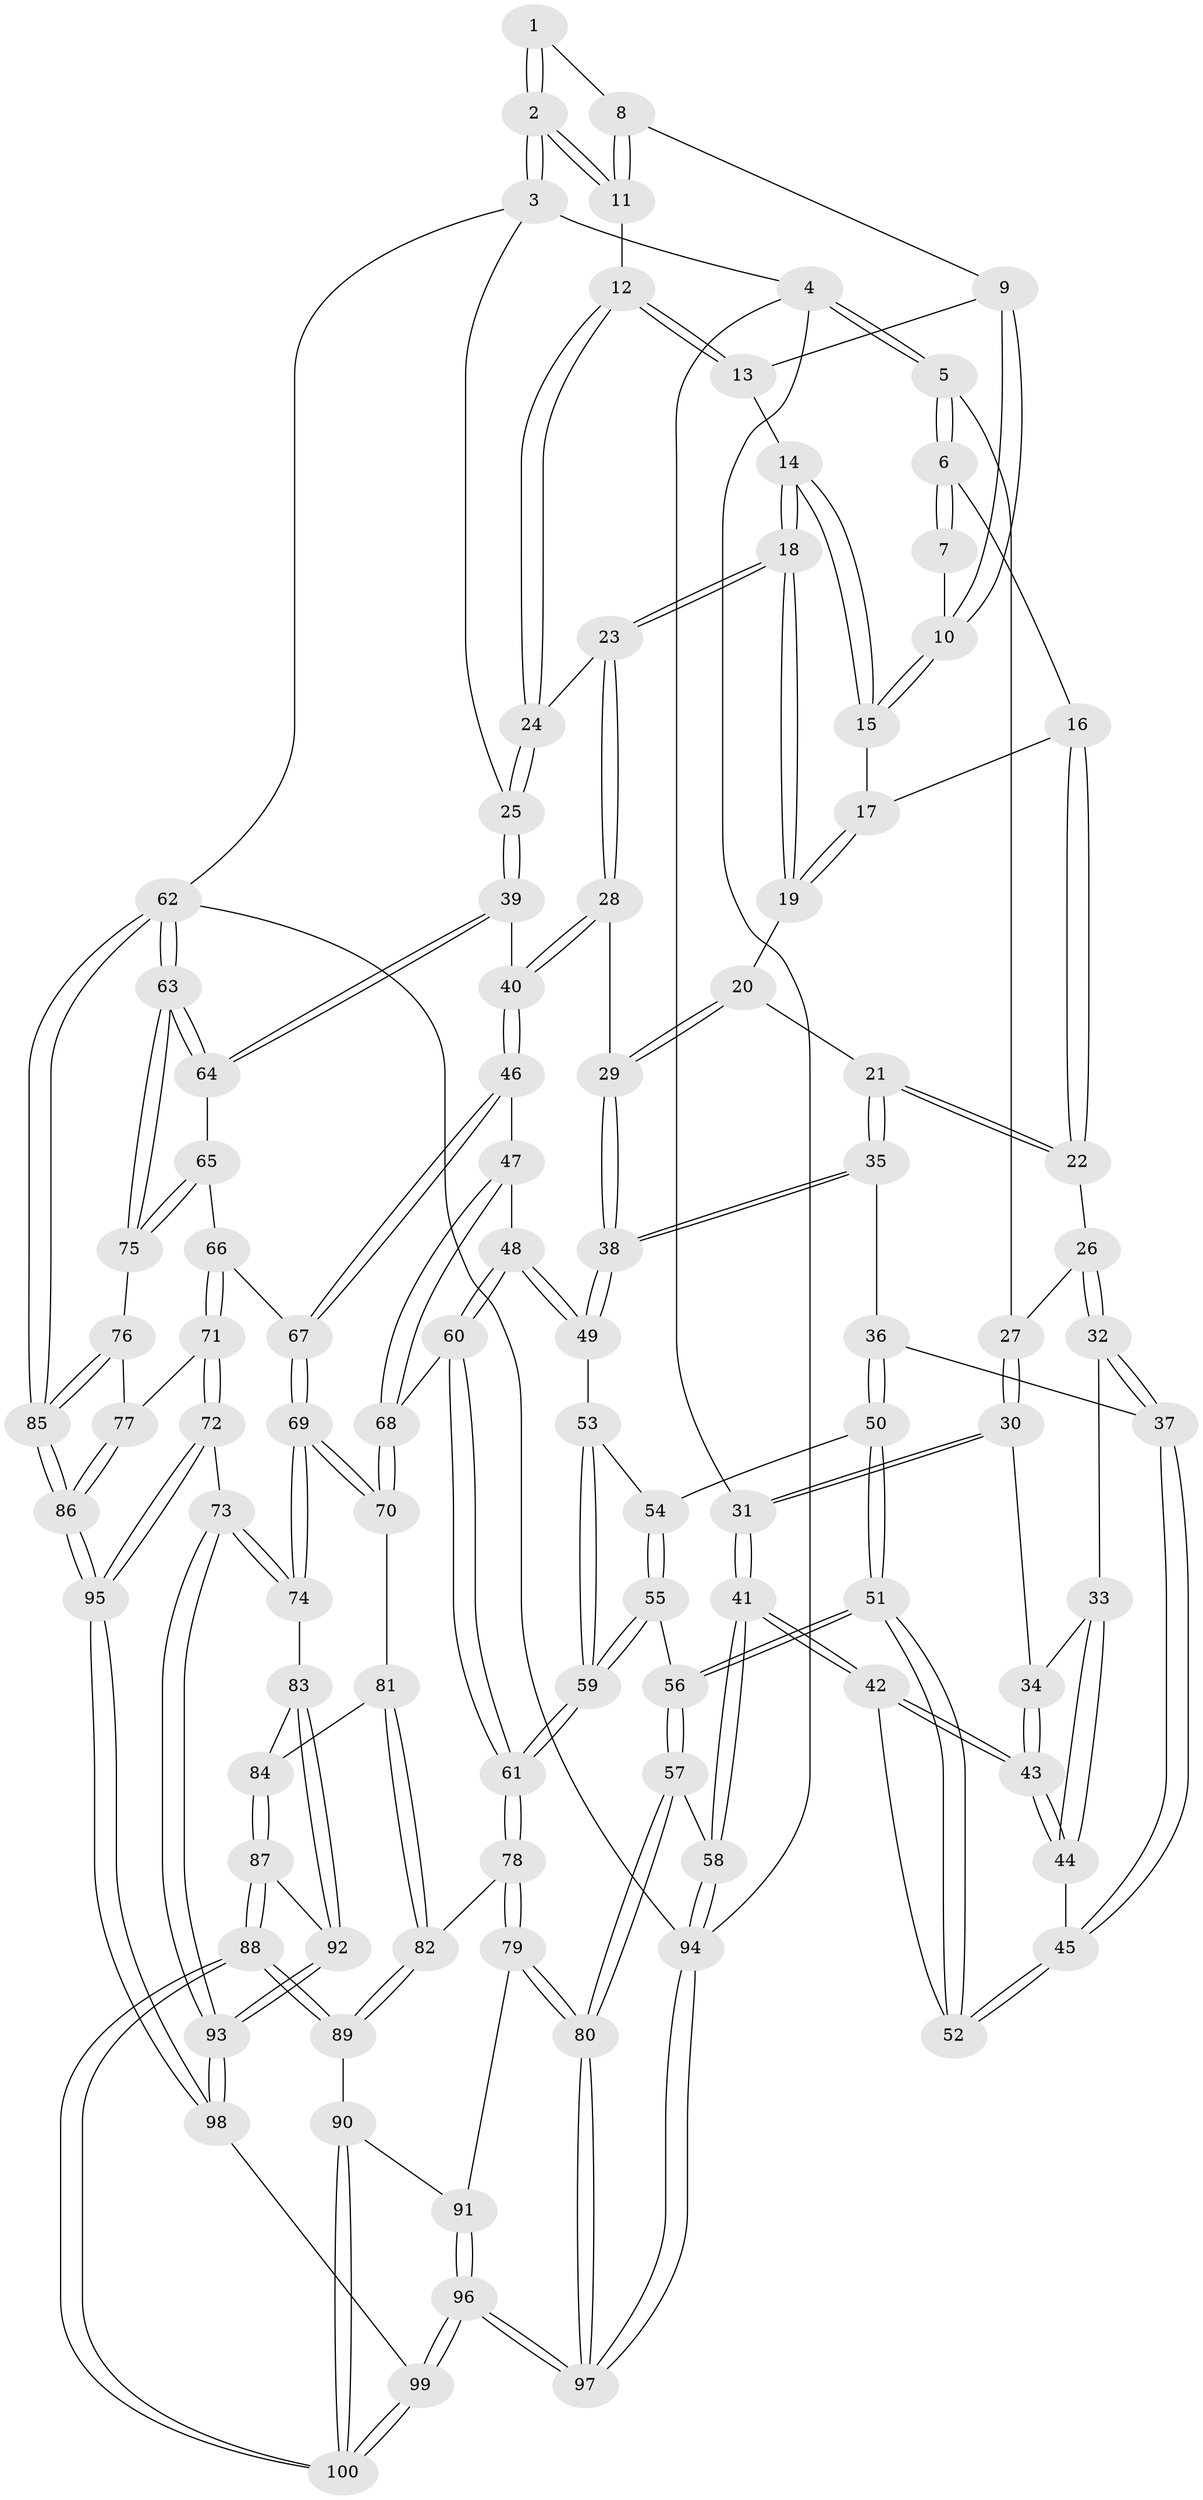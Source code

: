 // coarse degree distribution, {3: 0.21052631578947367, 6: 0.03508771929824561, 5: 0.19298245614035087, 4: 0.543859649122807, 7: 0.017543859649122806}
// Generated by graph-tools (version 1.1) at 2025/52/02/27/25 19:52:42]
// undirected, 100 vertices, 247 edges
graph export_dot {
graph [start="1"]
  node [color=gray90,style=filled];
  1 [pos="+0.7158765507756889+0"];
  2 [pos="+1+0"];
  3 [pos="+1+0"];
  4 [pos="+0+0"];
  5 [pos="+0+0"];
  6 [pos="+0.03584068262317698+0"];
  7 [pos="+0.5869464105695891+0"];
  8 [pos="+0.6566848639934824+0.06315060131551384"];
  9 [pos="+0.6157344742449352+0.08589164145583345"];
  10 [pos="+0.5402638115144099+0.07856238860960107"];
  11 [pos="+0.7643620551432331+0.12708940425766094"];
  12 [pos="+0.7505402364871101+0.14992781034700314"];
  13 [pos="+0.6340980299959131+0.11377289073294916"];
  14 [pos="+0.6342758452637498+0.17963638670112464"];
  15 [pos="+0.5209536333320819+0.0997812621527445"];
  16 [pos="+0.4301376094185924+0.10805752371370494"];
  17 [pos="+0.5154788805972594+0.10354670146056125"];
  18 [pos="+0.6872344845207197+0.27163771924546964"];
  19 [pos="+0.5391206477020609+0.19935383774568186"];
  20 [pos="+0.46278237641553754+0.29589293655967075"];
  21 [pos="+0.3897322347324616+0.28382160685779306"];
  22 [pos="+0.38822584673308197+0.28207389400381944"];
  23 [pos="+0.6950131694928513+0.278616936223386"];
  24 [pos="+0.7053995518846677+0.26608255538580305"];
  25 [pos="+1+0.19678530514536338"];
  26 [pos="+0.18965524648072543+0.23649076585125106"];
  27 [pos="+0.12443519943980119+0.18933243145290496"];
  28 [pos="+0.6842833128056489+0.35626717358580934"];
  29 [pos="+0.5616081152144978+0.36461881301406135"];
  30 [pos="+0.10696417536085394+0.29070474641754235"];
  31 [pos="+0+0.6289900883514016"];
  32 [pos="+0.23230541876090202+0.38562060154695293"];
  33 [pos="+0.1855550137318738+0.4372372496919913"];
  34 [pos="+0.10668877713581051+0.406857180615247"];
  35 [pos="+0.36533301682315866+0.4247985198549353"];
  36 [pos="+0.3178622677992113+0.4438390602693181"];
  37 [pos="+0.27315880524768194+0.41973058087931536"];
  38 [pos="+0.46062101882297735+0.5000593249575319"];
  39 [pos="+1+0.38128876331334993"];
  40 [pos="+0.7536764637926211+0.46030546853980947"];
  41 [pos="+0+0.6598464448868581"];
  42 [pos="+0.054646597288776515+0.5020867761488987"];
  43 [pos="+0.06775590123661086+0.4844448335629907"];
  44 [pos="+0.18682656184604965+0.46163029038702563"];
  45 [pos="+0.19937733666531562+0.4872380582792595"];
  46 [pos="+0.7185483727784628+0.5680585265035847"];
  47 [pos="+0.6704522152403265+0.586705873644042"];
  48 [pos="+0.5168108658939361+0.5577463751482751"];
  49 [pos="+0.46212692457456034+0.5079363164341482"];
  50 [pos="+0.3133153394325292+0.454232043350446"];
  51 [pos="+0.2291603429451229+0.5475418596901586"];
  52 [pos="+0.20573320918203591+0.519829441229906"];
  53 [pos="+0.4179226472632081+0.5474844338781133"];
  54 [pos="+0.3399932928411127+0.5552962714064332"];
  55 [pos="+0.24670431777116908+0.6378769707981127"];
  56 [pos="+0.2370145475237522+0.6355389542696566"];
  57 [pos="+0.032744266641747975+0.7330691754518293"];
  58 [pos="+0+0.6658268287643269"];
  59 [pos="+0.36707384260772097+0.7141301765190344"];
  60 [pos="+0.4556429839795506+0.709837295461993"];
  61 [pos="+0.40119452111494674+0.7573814103888078"];
  62 [pos="+1+1"];
  63 [pos="+1+0.708151334865535"];
  64 [pos="+1+0.4583377859944999"];
  65 [pos="+0.8750382708912726+0.6461625369958267"];
  66 [pos="+0.73907896952854+0.5924988139125428"];
  67 [pos="+0.7221118549579046+0.5733609074879654"];
  68 [pos="+0.6084182690395582+0.6815240240294604"];
  69 [pos="+0.6728725160997896+0.8309695686253467"];
  70 [pos="+0.6077642539753619+0.7509397477042645"];
  71 [pos="+0.8114734023863216+0.8270544408546836"];
  72 [pos="+0.7780654490988974+0.8676996704351587"];
  73 [pos="+0.7350056726548353+0.8685169881962733"];
  74 [pos="+0.675769829808221+0.8372879368307995"];
  75 [pos="+0.941178123982021+0.7665664065456989"];
  76 [pos="+0.9017907671071997+0.7989591516752286"];
  77 [pos="+0.8940414617090641+0.8023916551165798"];
  78 [pos="+0.40221608789652935+0.7694036323764073"];
  79 [pos="+0.27991121650625933+0.8579076428601127"];
  80 [pos="+0.14801784692443845+0.8815423831954509"];
  81 [pos="+0.49023737617002594+0.81007809015009"];
  82 [pos="+0.40781403925782544+0.7753328688428812"];
  83 [pos="+0.5862499936933002+0.8681428783138881"];
  84 [pos="+0.5197400738272522+0.8420199680252832"];
  85 [pos="+1+1"];
  86 [pos="+1+1"];
  87 [pos="+0.5045272678372302+0.9511756958682963"];
  88 [pos="+0.48583131211492725+0.9627751544274525"];
  89 [pos="+0.41048400571343363+0.8034005370697768"];
  90 [pos="+0.3998405976998449+0.960003925715034"];
  91 [pos="+0.30740197804631236+0.9057319704608013"];
  92 [pos="+0.5786493157914083+0.9561350120294663"];
  93 [pos="+0.6273184570001519+1"];
  94 [pos="+0+1"];
  95 [pos="+1+1"];
  96 [pos="+0.35788687344988873+1"];
  97 [pos="+0.14177099825931833+1"];
  98 [pos="+0.6344696660063742+1"];
  99 [pos="+0.3711692089444762+1"];
  100 [pos="+0.4229319813425585+1"];
  1 -- 2;
  1 -- 2;
  1 -- 8;
  2 -- 3;
  2 -- 3;
  2 -- 11;
  2 -- 11;
  3 -- 4;
  3 -- 25;
  3 -- 62;
  4 -- 5;
  4 -- 5;
  4 -- 31;
  4 -- 94;
  5 -- 6;
  5 -- 6;
  5 -- 27;
  6 -- 7;
  6 -- 7;
  6 -- 16;
  7 -- 10;
  8 -- 9;
  8 -- 11;
  8 -- 11;
  9 -- 10;
  9 -- 10;
  9 -- 13;
  10 -- 15;
  10 -- 15;
  11 -- 12;
  12 -- 13;
  12 -- 13;
  12 -- 24;
  12 -- 24;
  13 -- 14;
  14 -- 15;
  14 -- 15;
  14 -- 18;
  14 -- 18;
  15 -- 17;
  16 -- 17;
  16 -- 22;
  16 -- 22;
  17 -- 19;
  17 -- 19;
  18 -- 19;
  18 -- 19;
  18 -- 23;
  18 -- 23;
  19 -- 20;
  20 -- 21;
  20 -- 29;
  20 -- 29;
  21 -- 22;
  21 -- 22;
  21 -- 35;
  21 -- 35;
  22 -- 26;
  23 -- 24;
  23 -- 28;
  23 -- 28;
  24 -- 25;
  24 -- 25;
  25 -- 39;
  25 -- 39;
  26 -- 27;
  26 -- 32;
  26 -- 32;
  27 -- 30;
  27 -- 30;
  28 -- 29;
  28 -- 40;
  28 -- 40;
  29 -- 38;
  29 -- 38;
  30 -- 31;
  30 -- 31;
  30 -- 34;
  31 -- 41;
  31 -- 41;
  32 -- 33;
  32 -- 37;
  32 -- 37;
  33 -- 34;
  33 -- 44;
  33 -- 44;
  34 -- 43;
  34 -- 43;
  35 -- 36;
  35 -- 38;
  35 -- 38;
  36 -- 37;
  36 -- 50;
  36 -- 50;
  37 -- 45;
  37 -- 45;
  38 -- 49;
  38 -- 49;
  39 -- 40;
  39 -- 64;
  39 -- 64;
  40 -- 46;
  40 -- 46;
  41 -- 42;
  41 -- 42;
  41 -- 58;
  41 -- 58;
  42 -- 43;
  42 -- 43;
  42 -- 52;
  43 -- 44;
  43 -- 44;
  44 -- 45;
  45 -- 52;
  45 -- 52;
  46 -- 47;
  46 -- 67;
  46 -- 67;
  47 -- 48;
  47 -- 68;
  47 -- 68;
  48 -- 49;
  48 -- 49;
  48 -- 60;
  48 -- 60;
  49 -- 53;
  50 -- 51;
  50 -- 51;
  50 -- 54;
  51 -- 52;
  51 -- 52;
  51 -- 56;
  51 -- 56;
  53 -- 54;
  53 -- 59;
  53 -- 59;
  54 -- 55;
  54 -- 55;
  55 -- 56;
  55 -- 59;
  55 -- 59;
  56 -- 57;
  56 -- 57;
  57 -- 58;
  57 -- 80;
  57 -- 80;
  58 -- 94;
  58 -- 94;
  59 -- 61;
  59 -- 61;
  60 -- 61;
  60 -- 61;
  60 -- 68;
  61 -- 78;
  61 -- 78;
  62 -- 63;
  62 -- 63;
  62 -- 85;
  62 -- 85;
  62 -- 94;
  63 -- 64;
  63 -- 64;
  63 -- 75;
  63 -- 75;
  64 -- 65;
  65 -- 66;
  65 -- 75;
  65 -- 75;
  66 -- 67;
  66 -- 71;
  66 -- 71;
  67 -- 69;
  67 -- 69;
  68 -- 70;
  68 -- 70;
  69 -- 70;
  69 -- 70;
  69 -- 74;
  69 -- 74;
  70 -- 81;
  71 -- 72;
  71 -- 72;
  71 -- 77;
  72 -- 73;
  72 -- 95;
  72 -- 95;
  73 -- 74;
  73 -- 74;
  73 -- 93;
  73 -- 93;
  74 -- 83;
  75 -- 76;
  76 -- 77;
  76 -- 85;
  76 -- 85;
  77 -- 86;
  77 -- 86;
  78 -- 79;
  78 -- 79;
  78 -- 82;
  79 -- 80;
  79 -- 80;
  79 -- 91;
  80 -- 97;
  80 -- 97;
  81 -- 82;
  81 -- 82;
  81 -- 84;
  82 -- 89;
  82 -- 89;
  83 -- 84;
  83 -- 92;
  83 -- 92;
  84 -- 87;
  84 -- 87;
  85 -- 86;
  85 -- 86;
  86 -- 95;
  86 -- 95;
  87 -- 88;
  87 -- 88;
  87 -- 92;
  88 -- 89;
  88 -- 89;
  88 -- 100;
  88 -- 100;
  89 -- 90;
  90 -- 91;
  90 -- 100;
  90 -- 100;
  91 -- 96;
  91 -- 96;
  92 -- 93;
  92 -- 93;
  93 -- 98;
  93 -- 98;
  94 -- 97;
  94 -- 97;
  95 -- 98;
  95 -- 98;
  96 -- 97;
  96 -- 97;
  96 -- 99;
  96 -- 99;
  98 -- 99;
  99 -- 100;
  99 -- 100;
}
